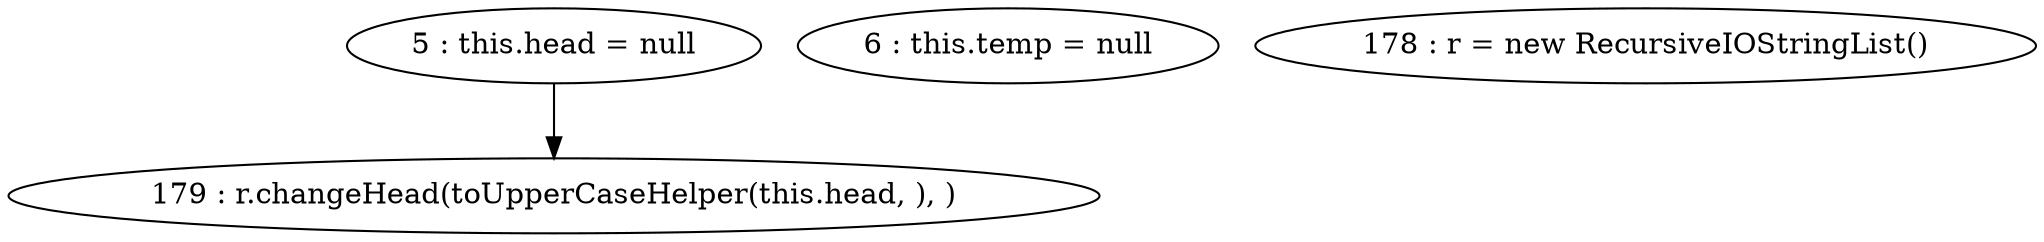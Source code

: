 digraph G {
"5 : this.head = null"
"5 : this.head = null" -> "179 : r.changeHead(toUpperCaseHelper(this.head, ), )"
"6 : this.temp = null"
"178 : r = new RecursiveIOStringList()"
"179 : r.changeHead(toUpperCaseHelper(this.head, ), )"
}
